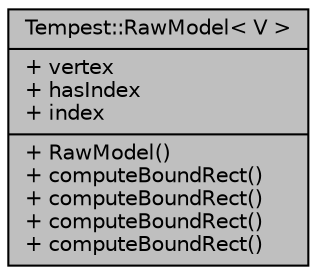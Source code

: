 digraph "Tempest::RawModel&lt; V &gt;"
{
  edge [fontname="Helvetica",fontsize="10",labelfontname="Helvetica",labelfontsize="10"];
  node [fontname="Helvetica",fontsize="10",shape=record];
  Node1 [label="{Tempest::RawModel\< V \>\n|+ vertex\l+ hasIndex\l+ index\l|+ RawModel()\l+ computeBoundRect()\l+ computeBoundRect()\l+ computeBoundRect()\l+ computeBoundRect()\l}",height=0.2,width=0.4,color="black", fillcolor="grey75", style="filled", fontcolor="black"];
}
